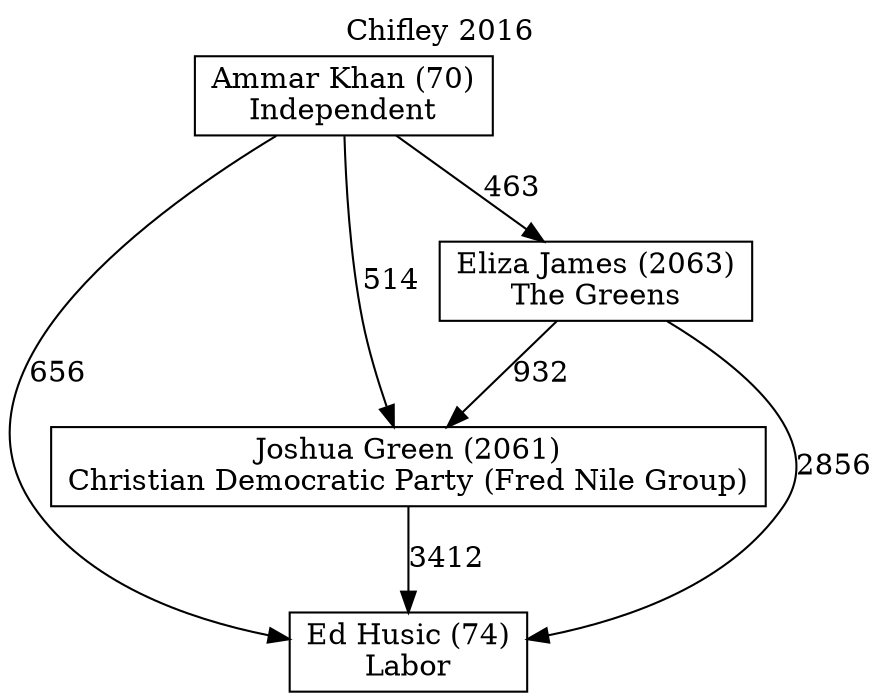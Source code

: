 // House preference flow
digraph "Ed Husic (74)_Chifley_2016" {
	graph [label="Chifley 2016" labelloc=t mclimit=10]
	node [shape=box]
	"Ed Husic (74)" [label="Ed Husic (74)
Labor"]
	"Joshua Green (2061)" [label="Joshua Green (2061)
Christian Democratic Party (Fred Nile Group)"]
	"Eliza James (2063)" [label="Eliza James (2063)
The Greens"]
	"Ammar Khan (70)" [label="Ammar Khan (70)
Independent"]
	"Joshua Green (2061)" -> "Ed Husic (74)" [label=3412]
	"Ammar Khan (70)" -> "Eliza James (2063)" [label=463]
	"Ammar Khan (70)" -> "Joshua Green (2061)" [label=514]
	"Ammar Khan (70)" -> "Ed Husic (74)" [label=656]
	"Eliza James (2063)" -> "Ed Husic (74)" [label=2856]
	"Eliza James (2063)" -> "Joshua Green (2061)" [label=932]
}
